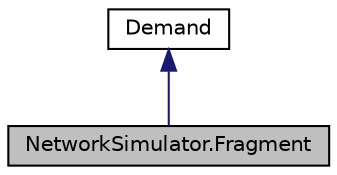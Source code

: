 digraph "NetworkSimulator.Fragment"
{
  edge [fontname="Helvetica",fontsize="10",labelfontname="Helvetica",labelfontsize="10"];
  node [fontname="Helvetica",fontsize="10",shape=record];
  Node1 [label="NetworkSimulator.Fragment",height=0.2,width=0.4,color="black", fillcolor="grey75", style="filled", fontcolor="black"];
  Node2 -> Node1 [dir="back",color="midnightblue",fontsize="10",style="solid",fontname="Helvetica"];
  Node2 [label="Demand",height=0.2,width=0.4,color="black", fillcolor="white", style="filled",URL="$class_network_simulator_1_1_demand.html",tooltip="Абстрактный класс для требования "];
}

